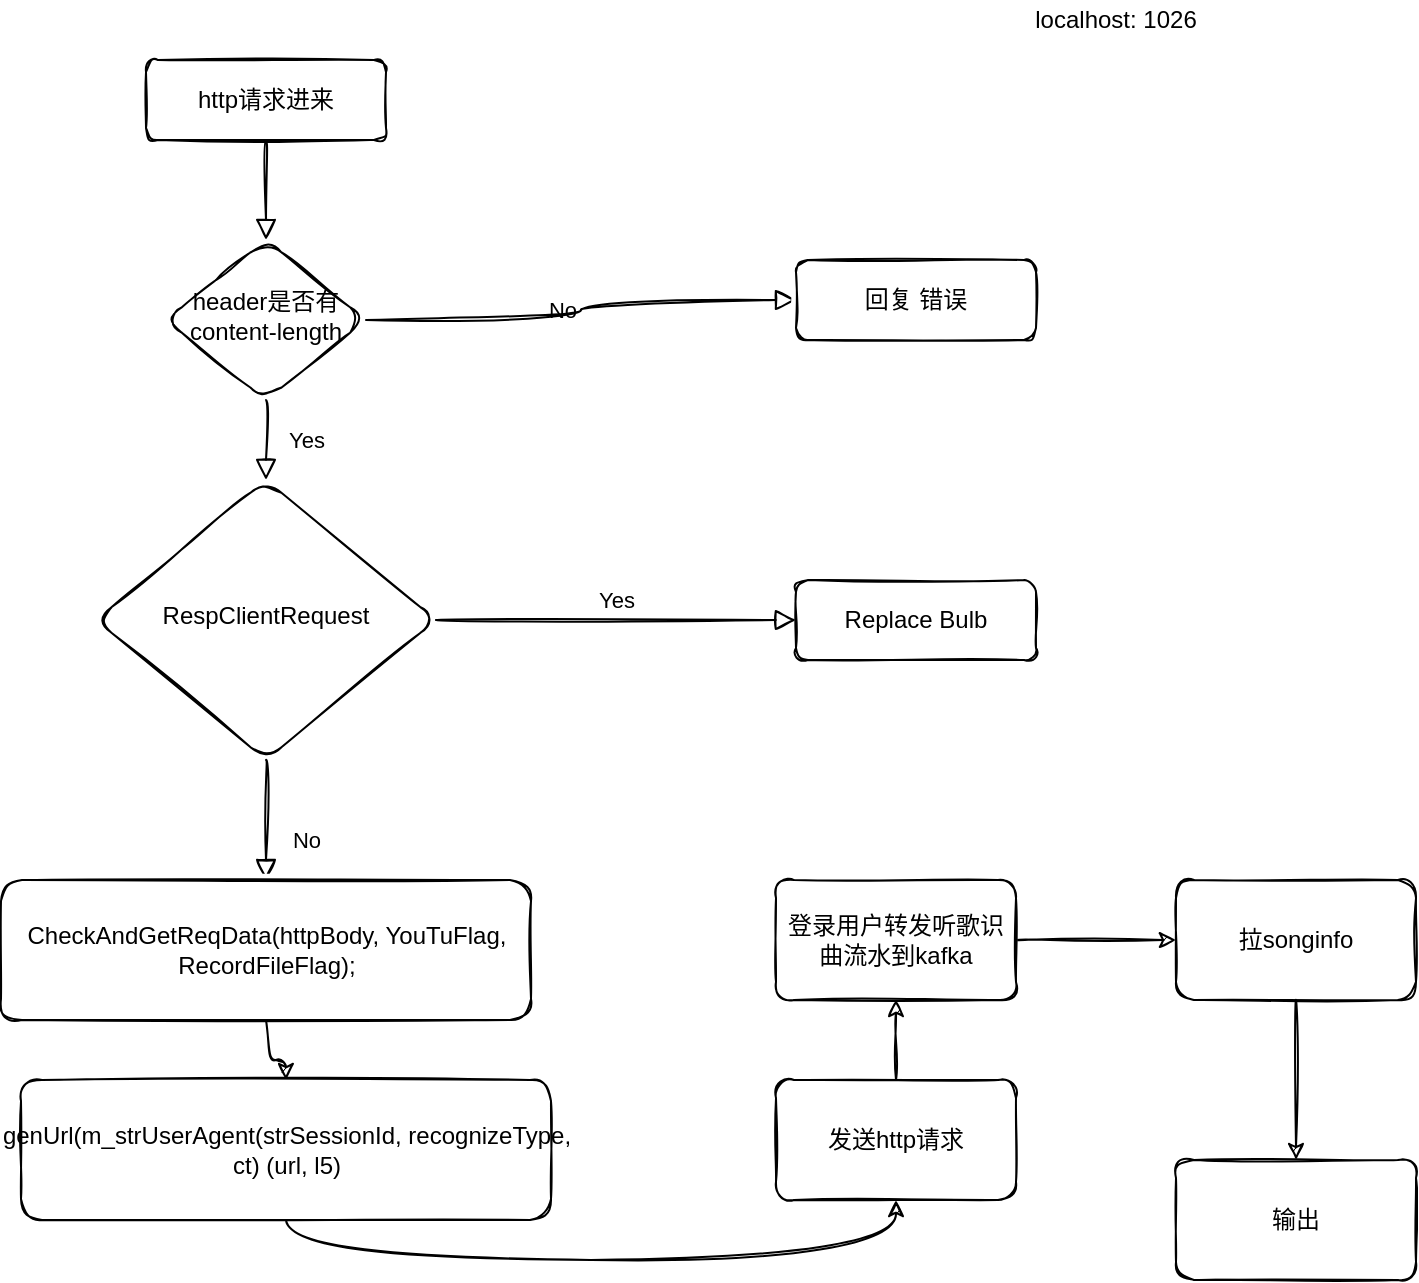 <mxfile version="14.4.3" type="github">
  <diagram id="C5RBs43oDa-KdzZeNtuy" name="Page-1">
    <mxGraphModel dx="1886" dy="707" grid="1" gridSize="10" guides="1" tooltips="1" connect="1" arrows="1" fold="1" page="1" pageScale="1" pageWidth="827" pageHeight="1169" math="0" shadow="0">
      <root>
        <mxCell id="WIyWlLk6GJQsqaUBKTNV-0" />
        <mxCell id="WIyWlLk6GJQsqaUBKTNV-1" parent="WIyWlLk6GJQsqaUBKTNV-0" />
        <mxCell id="WIyWlLk6GJQsqaUBKTNV-2" value="" style="html=1;jettySize=auto;orthogonalLoop=1;fontSize=11;endArrow=block;endFill=0;endSize=8;strokeWidth=1;shadow=0;labelBackgroundColor=none;edgeStyle=orthogonalEdgeStyle;sketch=1;curved=1;" parent="WIyWlLk6GJQsqaUBKTNV-1" source="WIyWlLk6GJQsqaUBKTNV-3" target="WIyWlLk6GJQsqaUBKTNV-6" edge="1">
          <mxGeometry relative="1" as="geometry" />
        </mxCell>
        <mxCell id="WIyWlLk6GJQsqaUBKTNV-3" value="http请求进来" style="whiteSpace=wrap;html=1;fontSize=12;glass=0;strokeWidth=1;shadow=0;sketch=1;rounded=1;" parent="WIyWlLk6GJQsqaUBKTNV-1" vertex="1">
          <mxGeometry x="195" y="80" width="120" height="40" as="geometry" />
        </mxCell>
        <mxCell id="WIyWlLk6GJQsqaUBKTNV-4" value="Yes" style="html=1;jettySize=auto;orthogonalLoop=1;fontSize=11;endArrow=block;endFill=0;endSize=8;strokeWidth=1;shadow=0;labelBackgroundColor=none;edgeStyle=orthogonalEdgeStyle;sketch=1;curved=1;" parent="WIyWlLk6GJQsqaUBKTNV-1" source="WIyWlLk6GJQsqaUBKTNV-6" target="WIyWlLk6GJQsqaUBKTNV-10" edge="1">
          <mxGeometry y="20" relative="1" as="geometry">
            <mxPoint as="offset" />
          </mxGeometry>
        </mxCell>
        <mxCell id="WIyWlLk6GJQsqaUBKTNV-5" value="No" style="edgeStyle=orthogonalEdgeStyle;html=1;jettySize=auto;orthogonalLoop=1;fontSize=11;endArrow=block;endFill=0;endSize=8;strokeWidth=1;shadow=0;labelBackgroundColor=none;sketch=1;curved=1;" parent="WIyWlLk6GJQsqaUBKTNV-1" source="WIyWlLk6GJQsqaUBKTNV-6" target="WIyWlLk6GJQsqaUBKTNV-7" edge="1">
          <mxGeometry y="10" relative="1" as="geometry">
            <mxPoint as="offset" />
          </mxGeometry>
        </mxCell>
        <mxCell id="WIyWlLk6GJQsqaUBKTNV-6" value="header是否有content-length" style="rhombus;whiteSpace=wrap;html=1;shadow=0;fontFamily=Helvetica;fontSize=12;align=center;strokeWidth=1;spacing=6;spacingTop=-4;sketch=1;rounded=1;" parent="WIyWlLk6GJQsqaUBKTNV-1" vertex="1">
          <mxGeometry x="205" y="170" width="100" height="80" as="geometry" />
        </mxCell>
        <mxCell id="WIyWlLk6GJQsqaUBKTNV-7" value="回复 错误" style="whiteSpace=wrap;html=1;fontSize=12;glass=0;strokeWidth=1;shadow=0;sketch=1;rounded=1;" parent="WIyWlLk6GJQsqaUBKTNV-1" vertex="1">
          <mxGeometry x="520" y="180" width="120" height="40" as="geometry" />
        </mxCell>
        <mxCell id="WIyWlLk6GJQsqaUBKTNV-8" value="No" style="html=1;jettySize=auto;orthogonalLoop=1;fontSize=11;endArrow=block;endFill=0;endSize=8;strokeWidth=1;shadow=0;labelBackgroundColor=none;edgeStyle=orthogonalEdgeStyle;sketch=1;curved=1;" parent="WIyWlLk6GJQsqaUBKTNV-1" source="WIyWlLk6GJQsqaUBKTNV-10" target="WIyWlLk6GJQsqaUBKTNV-11" edge="1">
          <mxGeometry x="0.333" y="20" relative="1" as="geometry">
            <mxPoint as="offset" />
          </mxGeometry>
        </mxCell>
        <mxCell id="WIyWlLk6GJQsqaUBKTNV-9" value="Yes" style="edgeStyle=orthogonalEdgeStyle;html=1;jettySize=auto;orthogonalLoop=1;fontSize=11;endArrow=block;endFill=0;endSize=8;strokeWidth=1;shadow=0;labelBackgroundColor=none;sketch=1;curved=1;" parent="WIyWlLk6GJQsqaUBKTNV-1" source="WIyWlLk6GJQsqaUBKTNV-10" target="WIyWlLk6GJQsqaUBKTNV-12" edge="1">
          <mxGeometry y="10" relative="1" as="geometry">
            <mxPoint as="offset" />
          </mxGeometry>
        </mxCell>
        <mxCell id="WIyWlLk6GJQsqaUBKTNV-10" value="RespClientRequest" style="rhombus;whiteSpace=wrap;html=1;shadow=0;fontFamily=Helvetica;fontSize=12;align=center;strokeWidth=1;spacing=6;spacingTop=-4;sketch=1;rounded=1;" parent="WIyWlLk6GJQsqaUBKTNV-1" vertex="1">
          <mxGeometry x="170" y="290" width="170" height="140" as="geometry" />
        </mxCell>
        <mxCell id="O3sQFrVFwaB-7AxFTpmA-2" style="edgeStyle=orthogonalEdgeStyle;curved=1;rounded=1;sketch=1;orthogonalLoop=1;jettySize=auto;html=1;exitX=0.5;exitY=1;exitDx=0;exitDy=0;" edge="1" parent="WIyWlLk6GJQsqaUBKTNV-1" source="WIyWlLk6GJQsqaUBKTNV-11" target="O3sQFrVFwaB-7AxFTpmA-1">
          <mxGeometry relative="1" as="geometry" />
        </mxCell>
        <mxCell id="WIyWlLk6GJQsqaUBKTNV-11" value="CheckAndGetReqData(httpBody, YouTuFlag, RecordFileFlag);" style="whiteSpace=wrap;html=1;fontSize=12;glass=0;strokeWidth=1;shadow=0;sketch=1;rounded=1;" parent="WIyWlLk6GJQsqaUBKTNV-1" vertex="1">
          <mxGeometry x="122.5" y="490" width="265" height="70" as="geometry" />
        </mxCell>
        <mxCell id="WIyWlLk6GJQsqaUBKTNV-12" value="Replace Bulb" style="whiteSpace=wrap;html=1;fontSize=12;glass=0;strokeWidth=1;shadow=0;sketch=1;rounded=1;" parent="WIyWlLk6GJQsqaUBKTNV-1" vertex="1">
          <mxGeometry x="520" y="340" width="120" height="40" as="geometry" />
        </mxCell>
        <mxCell id="O3sQFrVFwaB-7AxFTpmA-0" value="localhost:&amp;nbsp;1026" style="text;html=1;strokeColor=none;fillColor=none;align=center;verticalAlign=middle;whiteSpace=wrap;rounded=0;sketch=1;" vertex="1" parent="WIyWlLk6GJQsqaUBKTNV-1">
          <mxGeometry x="660" y="50" width="40" height="20" as="geometry" />
        </mxCell>
        <mxCell id="O3sQFrVFwaB-7AxFTpmA-3" style="edgeStyle=orthogonalEdgeStyle;curved=1;rounded=1;sketch=1;orthogonalLoop=1;jettySize=auto;html=1;exitX=0.5;exitY=1;exitDx=0;exitDy=0;entryX=0.5;entryY=1;entryDx=0;entryDy=0;" edge="1" parent="WIyWlLk6GJQsqaUBKTNV-1" source="O3sQFrVFwaB-7AxFTpmA-1" target="O3sQFrVFwaB-7AxFTpmA-4">
          <mxGeometry relative="1" as="geometry">
            <mxPoint x="560" y="650" as="targetPoint" />
          </mxGeometry>
        </mxCell>
        <mxCell id="O3sQFrVFwaB-7AxFTpmA-1" value="genUrl(m_strUserAgent(strSessionId,&amp;nbsp;recognizeType, ct) (url, l5)" style="whiteSpace=wrap;html=1;fontSize=12;glass=0;strokeWidth=1;shadow=0;sketch=1;rounded=1;" vertex="1" parent="WIyWlLk6GJQsqaUBKTNV-1">
          <mxGeometry x="132.5" y="590" width="265" height="70" as="geometry" />
        </mxCell>
        <mxCell id="O3sQFrVFwaB-7AxFTpmA-5" style="edgeStyle=orthogonalEdgeStyle;curved=1;rounded=1;sketch=1;orthogonalLoop=1;jettySize=auto;html=1;exitX=0.5;exitY=0;exitDx=0;exitDy=0;" edge="1" parent="WIyWlLk6GJQsqaUBKTNV-1" source="O3sQFrVFwaB-7AxFTpmA-4">
          <mxGeometry relative="1" as="geometry">
            <mxPoint x="570" y="550" as="targetPoint" />
          </mxGeometry>
        </mxCell>
        <mxCell id="O3sQFrVFwaB-7AxFTpmA-4" value="发送http请求" style="rounded=1;whiteSpace=wrap;html=1;sketch=1;" vertex="1" parent="WIyWlLk6GJQsqaUBKTNV-1">
          <mxGeometry x="510" y="590" width="120" height="60" as="geometry" />
        </mxCell>
        <mxCell id="O3sQFrVFwaB-7AxFTpmA-8" value="" style="edgeStyle=orthogonalEdgeStyle;curved=1;rounded=1;sketch=1;orthogonalLoop=1;jettySize=auto;html=1;" edge="1" parent="WIyWlLk6GJQsqaUBKTNV-1" source="O3sQFrVFwaB-7AxFTpmA-6" target="O3sQFrVFwaB-7AxFTpmA-7">
          <mxGeometry relative="1" as="geometry" />
        </mxCell>
        <mxCell id="O3sQFrVFwaB-7AxFTpmA-6" value="登录用户转发听歌识曲流水到kafka" style="rounded=1;whiteSpace=wrap;html=1;sketch=1;" vertex="1" parent="WIyWlLk6GJQsqaUBKTNV-1">
          <mxGeometry x="510" y="490" width="120" height="60" as="geometry" />
        </mxCell>
        <mxCell id="O3sQFrVFwaB-7AxFTpmA-10" value="" style="edgeStyle=orthogonalEdgeStyle;curved=1;rounded=1;sketch=1;orthogonalLoop=1;jettySize=auto;html=1;" edge="1" parent="WIyWlLk6GJQsqaUBKTNV-1" source="O3sQFrVFwaB-7AxFTpmA-7" target="O3sQFrVFwaB-7AxFTpmA-9">
          <mxGeometry relative="1" as="geometry" />
        </mxCell>
        <mxCell id="O3sQFrVFwaB-7AxFTpmA-7" value="拉songinfo" style="whiteSpace=wrap;html=1;rounded=1;sketch=1;" vertex="1" parent="WIyWlLk6GJQsqaUBKTNV-1">
          <mxGeometry x="710" y="490" width="120" height="60" as="geometry" />
        </mxCell>
        <mxCell id="O3sQFrVFwaB-7AxFTpmA-9" value="输出" style="whiteSpace=wrap;html=1;rounded=1;sketch=1;" vertex="1" parent="WIyWlLk6GJQsqaUBKTNV-1">
          <mxGeometry x="710" y="630" width="120" height="60" as="geometry" />
        </mxCell>
      </root>
    </mxGraphModel>
  </diagram>
</mxfile>
